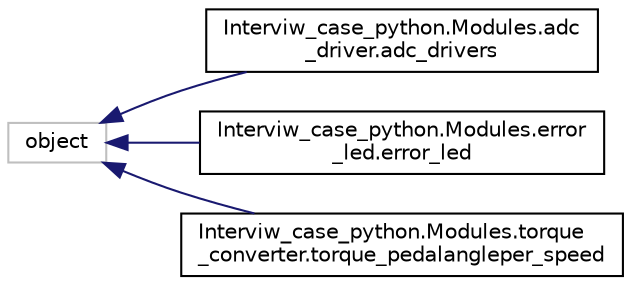digraph "Graphical Class Hierarchy"
{
 // LATEX_PDF_SIZE
  edge [fontname="Helvetica",fontsize="10",labelfontname="Helvetica",labelfontsize="10"];
  node [fontname="Helvetica",fontsize="10",shape=record];
  rankdir="LR";
  Node1 [label="object",height=0.2,width=0.4,color="grey75", fillcolor="white", style="filled",tooltip=" "];
  Node1 -> Node0 [dir="back",color="midnightblue",fontsize="10",style="solid",fontname="Helvetica"];
  Node0 [label="Interviw_case_python.Modules.adc\l_driver.adc_drivers",height=0.2,width=0.4,color="black", fillcolor="white", style="filled",URL="$classInterviw__case__python_1_1Modules_1_1adc__driver_1_1adc__drivers.html",tooltip="This class defines the adc_driver class This class replicates the function of a ADC Driver."];
  Node1 -> Node3 [dir="back",color="midnightblue",fontsize="10",style="solid",fontname="Helvetica"];
  Node3 [label="Interviw_case_python.Modules.error\l_led.error_led",height=0.2,width=0.4,color="black", fillcolor="white", style="filled",URL="$classInterviw__case__python_1_1Modules_1_1error__led_1_1error__led.html",tooltip="The Error class The error class is used to get the residual error/detect the noisy sensor and take th..."];
  Node1 -> Node4 [dir="back",color="midnightblue",fontsize="10",style="solid",fontname="Helvetica"];
  Node4 [label="Interviw_case_python.Modules.torque\l_converter.torque_pedalangleper_speed",height=0.2,width=0.4,color="black", fillcolor="white", style="filled",URL="$classInterviw__case__python_1_1Modules_1_1torque__converter_1_1torque__pedalangleper__speed.html",tooltip="The torque interpolation function The class functions as the torque converter."];
}
